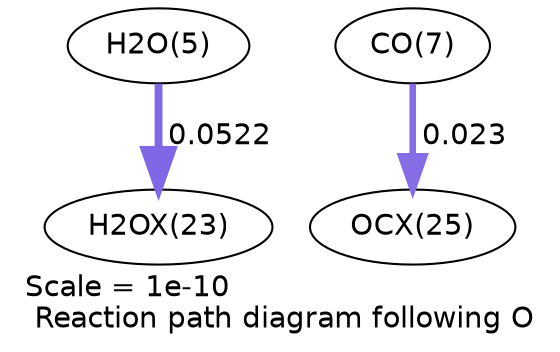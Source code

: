 digraph reaction_paths {
center=1;
s7 -> s57[fontname="Helvetica", penwidth=3.77, arrowsize=1.89, color="0.7, 0.552, 0.9"
, label=" 0.0522"];
s9 -> s59[fontname="Helvetica", penwidth=3.15, arrowsize=1.58, color="0.7, 0.523, 0.9"
, label=" 0.023"];
s7 [ fontname="Helvetica", label="H2O(5)"];
s9 [ fontname="Helvetica", label="CO(7)"];
s57 [ fontname="Helvetica", label="H2OX(23)"];
s59 [ fontname="Helvetica", label="OCX(25)"];
 label = "Scale = 1e-10\l Reaction path diagram following O";
 fontname = "Helvetica";
}
